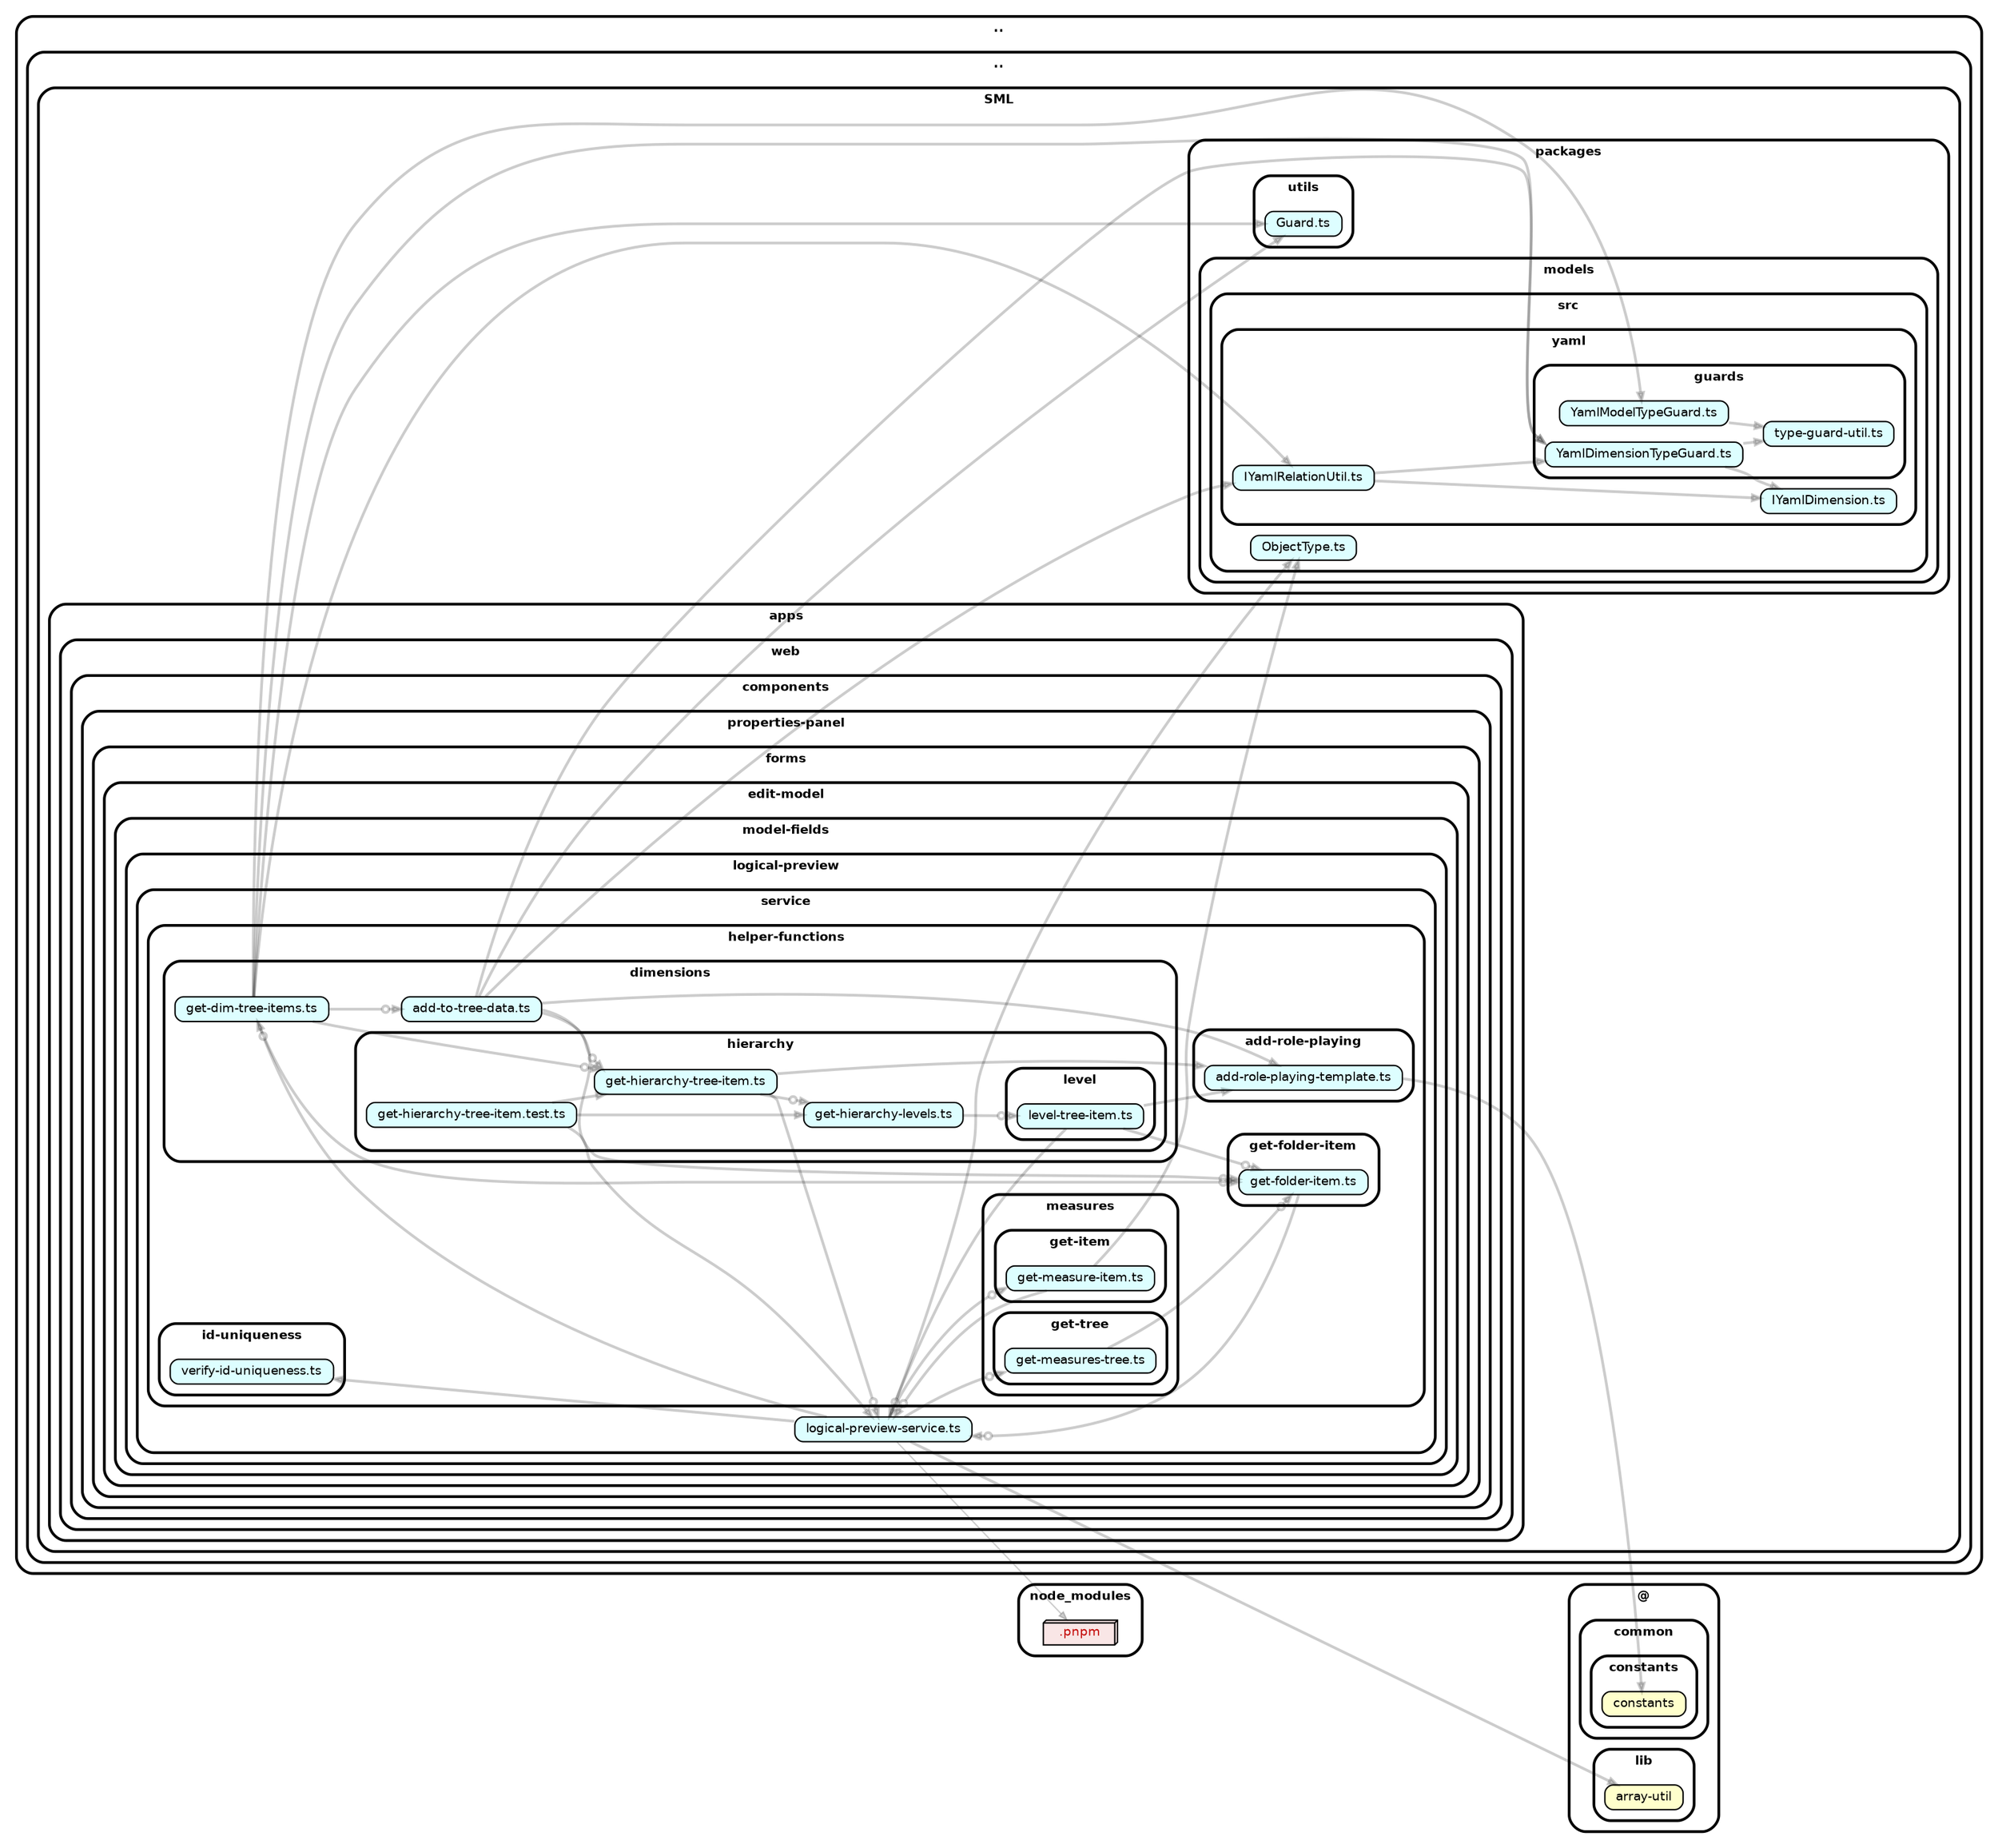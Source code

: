 strict digraph "dependency-cruiser output"{
    rankdir="LR" splines="true" overlap="false" nodesep="0.16" ranksep="0.18" fontname="Helvetica-bold" fontsize="9" style="rounded,bold,filled" fillcolor="#ffffff" compound="true"
    node [shape="box" style="rounded, filled" height="0.2" color="black" fillcolor="#ffffcc" fontcolor="black" fontname="Helvetica" fontsize="9"]
    edge [arrowhead="normal" arrowsize="0.6" penwidth="2.0" color="#00000033" fontname="Helvetica" fontsize="9"]

    subgraph "cluster_.." {label=".." subgraph "cluster_../.." {label=".." subgraph "cluster_../../SML" {label="SML" subgraph "cluster_../../SML/apps" {label="apps" subgraph "cluster_../../SML/apps/web" {label="web" subgraph "cluster_../../SML/apps/web/components" {label="components" subgraph "cluster_../../SML/apps/web/components/properties-panel" {label="properties-panel" subgraph "cluster_../../SML/apps/web/components/properties-panel/forms" {label="forms" subgraph "cluster_../../SML/apps/web/components/properties-panel/forms/edit-model" {label="edit-model" subgraph "cluster_../../SML/apps/web/components/properties-panel/forms/edit-model/model-fields" {label="model-fields" subgraph "cluster_../../SML/apps/web/components/properties-panel/forms/edit-model/model-fields/logical-preview" {label="logical-preview" subgraph "cluster_../../SML/apps/web/components/properties-panel/forms/edit-model/model-fields/logical-preview/service" {label="service" subgraph "cluster_../../SML/apps/web/components/properties-panel/forms/edit-model/model-fields/logical-preview/service/helper-functions" {label="helper-functions" subgraph "cluster_../../SML/apps/web/components/properties-panel/forms/edit-model/model-fields/logical-preview/service/helper-functions/add-role-playing" {label="add-role-playing" "../../SML/apps/web/components/properties-panel/forms/edit-model/model-fields/logical-preview/service/helper-functions/add-role-playing/add-role-playing-template.ts" [label=<add-role-playing-template.ts> tooltip="add-role-playing-template.ts" URL="../../SML/apps/web/components/properties-panel/forms/edit-model/model-fields/logical-preview/service/helper-functions/add-role-playing/add-role-playing-template.ts" fillcolor="#ddfeff"] } } } } } } } } } } } } } }
    "../../SML/apps/web/components/properties-panel/forms/edit-model/model-fields/logical-preview/service/helper-functions/add-role-playing/add-role-playing-template.ts" -> "@/common/constants/constants"
    subgraph "cluster_.." {label=".." subgraph "cluster_../.." {label=".." subgraph "cluster_../../SML" {label="SML" subgraph "cluster_../../SML/apps" {label="apps" subgraph "cluster_../../SML/apps/web" {label="web" subgraph "cluster_../../SML/apps/web/components" {label="components" subgraph "cluster_../../SML/apps/web/components/properties-panel" {label="properties-panel" subgraph "cluster_../../SML/apps/web/components/properties-panel/forms" {label="forms" subgraph "cluster_../../SML/apps/web/components/properties-panel/forms/edit-model" {label="edit-model" subgraph "cluster_../../SML/apps/web/components/properties-panel/forms/edit-model/model-fields" {label="model-fields" subgraph "cluster_../../SML/apps/web/components/properties-panel/forms/edit-model/model-fields/logical-preview" {label="logical-preview" subgraph "cluster_../../SML/apps/web/components/properties-panel/forms/edit-model/model-fields/logical-preview/service" {label="service" subgraph "cluster_../../SML/apps/web/components/properties-panel/forms/edit-model/model-fields/logical-preview/service/helper-functions" {label="helper-functions" subgraph "cluster_../../SML/apps/web/components/properties-panel/forms/edit-model/model-fields/logical-preview/service/helper-functions/dimensions" {label="dimensions" "../../SML/apps/web/components/properties-panel/forms/edit-model/model-fields/logical-preview/service/helper-functions/dimensions/add-to-tree-data.ts" [label=<add-to-tree-data.ts> tooltip="add-to-tree-data.ts" URL="../../SML/apps/web/components/properties-panel/forms/edit-model/model-fields/logical-preview/service/helper-functions/dimensions/add-to-tree-data.ts" fillcolor="#ddfeff"] } } } } } } } } } } } } } }
    "../../SML/apps/web/components/properties-panel/forms/edit-model/model-fields/logical-preview/service/helper-functions/dimensions/add-to-tree-data.ts" -> "../../SML/apps/web/components/properties-panel/forms/edit-model/model-fields/logical-preview/service/helper-functions/add-role-playing/add-role-playing-template.ts"
    "../../SML/apps/web/components/properties-panel/forms/edit-model/model-fields/logical-preview/service/helper-functions/dimensions/add-to-tree-data.ts" -> "../../SML/apps/web/components/properties-panel/forms/edit-model/model-fields/logical-preview/service/helper-functions/get-folder-item/get-folder-item.ts" [arrowhead="normalnoneodot"]
    "../../SML/apps/web/components/properties-panel/forms/edit-model/model-fields/logical-preview/service/helper-functions/dimensions/add-to-tree-data.ts" -> "../../SML/apps/web/components/properties-panel/forms/edit-model/model-fields/logical-preview/service/helper-functions/dimensions/hierarchy/get-hierarchy-tree-item.ts" [arrowhead="normalnoneodot"]
    "../../SML/apps/web/components/properties-panel/forms/edit-model/model-fields/logical-preview/service/helper-functions/dimensions/add-to-tree-data.ts" -> "../../SML/packages/models/src/yaml/guards/YamlDimensionTypeGuard.ts"
    "../../SML/apps/web/components/properties-panel/forms/edit-model/model-fields/logical-preview/service/helper-functions/dimensions/add-to-tree-data.ts" -> "../../SML/packages/models/src/yaml/IYamlRelationUtil.ts"
    "../../SML/apps/web/components/properties-panel/forms/edit-model/model-fields/logical-preview/service/helper-functions/dimensions/add-to-tree-data.ts" -> "../../SML/packages/utils/Guard.ts"
    subgraph "cluster_.." {label=".." subgraph "cluster_../.." {label=".." subgraph "cluster_../../SML" {label="SML" subgraph "cluster_../../SML/apps" {label="apps" subgraph "cluster_../../SML/apps/web" {label="web" subgraph "cluster_../../SML/apps/web/components" {label="components" subgraph "cluster_../../SML/apps/web/components/properties-panel" {label="properties-panel" subgraph "cluster_../../SML/apps/web/components/properties-panel/forms" {label="forms" subgraph "cluster_../../SML/apps/web/components/properties-panel/forms/edit-model" {label="edit-model" subgraph "cluster_../../SML/apps/web/components/properties-panel/forms/edit-model/model-fields" {label="model-fields" subgraph "cluster_../../SML/apps/web/components/properties-panel/forms/edit-model/model-fields/logical-preview" {label="logical-preview" subgraph "cluster_../../SML/apps/web/components/properties-panel/forms/edit-model/model-fields/logical-preview/service" {label="service" subgraph "cluster_../../SML/apps/web/components/properties-panel/forms/edit-model/model-fields/logical-preview/service/helper-functions" {label="helper-functions" subgraph "cluster_../../SML/apps/web/components/properties-panel/forms/edit-model/model-fields/logical-preview/service/helper-functions/dimensions" {label="dimensions" "../../SML/apps/web/components/properties-panel/forms/edit-model/model-fields/logical-preview/service/helper-functions/dimensions/get-dim-tree-items.ts" [label=<get-dim-tree-items.ts> tooltip="get-dim-tree-items.ts" URL="../../SML/apps/web/components/properties-panel/forms/edit-model/model-fields/logical-preview/service/helper-functions/dimensions/get-dim-tree-items.ts" fillcolor="#ddfeff"] } } } } } } } } } } } } } }
    "../../SML/apps/web/components/properties-panel/forms/edit-model/model-fields/logical-preview/service/helper-functions/dimensions/get-dim-tree-items.ts" -> "../../SML/apps/web/components/properties-panel/forms/edit-model/model-fields/logical-preview/service/helper-functions/get-folder-item/get-folder-item.ts" [arrowhead="normalnoneodot"]
    "../../SML/apps/web/components/properties-panel/forms/edit-model/model-fields/logical-preview/service/helper-functions/dimensions/get-dim-tree-items.ts" -> "../../SML/apps/web/components/properties-panel/forms/edit-model/model-fields/logical-preview/service/helper-functions/dimensions/add-to-tree-data.ts" [arrowhead="normalnoneodot"]
    "../../SML/apps/web/components/properties-panel/forms/edit-model/model-fields/logical-preview/service/helper-functions/dimensions/get-dim-tree-items.ts" -> "../../SML/apps/web/components/properties-panel/forms/edit-model/model-fields/logical-preview/service/helper-functions/dimensions/hierarchy/get-hierarchy-tree-item.ts" [arrowhead="normalnoneodot"]
    "../../SML/apps/web/components/properties-panel/forms/edit-model/model-fields/logical-preview/service/helper-functions/dimensions/get-dim-tree-items.ts" -> "../../SML/packages/models/src/yaml/guards/YamlDimensionTypeGuard.ts"
    "../../SML/apps/web/components/properties-panel/forms/edit-model/model-fields/logical-preview/service/helper-functions/dimensions/get-dim-tree-items.ts" -> "../../SML/packages/models/src/yaml/guards/YamlModelTypeGuard.ts"
    "../../SML/apps/web/components/properties-panel/forms/edit-model/model-fields/logical-preview/service/helper-functions/dimensions/get-dim-tree-items.ts" -> "../../SML/packages/models/src/yaml/IYamlRelationUtil.ts"
    "../../SML/apps/web/components/properties-panel/forms/edit-model/model-fields/logical-preview/service/helper-functions/dimensions/get-dim-tree-items.ts" -> "../../SML/packages/utils/Guard.ts"
    subgraph "cluster_.." {label=".." subgraph "cluster_../.." {label=".." subgraph "cluster_../../SML" {label="SML" subgraph "cluster_../../SML/apps" {label="apps" subgraph "cluster_../../SML/apps/web" {label="web" subgraph "cluster_../../SML/apps/web/components" {label="components" subgraph "cluster_../../SML/apps/web/components/properties-panel" {label="properties-panel" subgraph "cluster_../../SML/apps/web/components/properties-panel/forms" {label="forms" subgraph "cluster_../../SML/apps/web/components/properties-panel/forms/edit-model" {label="edit-model" subgraph "cluster_../../SML/apps/web/components/properties-panel/forms/edit-model/model-fields" {label="model-fields" subgraph "cluster_../../SML/apps/web/components/properties-panel/forms/edit-model/model-fields/logical-preview" {label="logical-preview" subgraph "cluster_../../SML/apps/web/components/properties-panel/forms/edit-model/model-fields/logical-preview/service" {label="service" subgraph "cluster_../../SML/apps/web/components/properties-panel/forms/edit-model/model-fields/logical-preview/service/helper-functions" {label="helper-functions" subgraph "cluster_../../SML/apps/web/components/properties-panel/forms/edit-model/model-fields/logical-preview/service/helper-functions/dimensions" {label="dimensions" subgraph "cluster_../../SML/apps/web/components/properties-panel/forms/edit-model/model-fields/logical-preview/service/helper-functions/dimensions/hierarchy" {label="hierarchy" "../../SML/apps/web/components/properties-panel/forms/edit-model/model-fields/logical-preview/service/helper-functions/dimensions/hierarchy/get-hierarchy-levels.ts" [label=<get-hierarchy-levels.ts> tooltip="get-hierarchy-levels.ts" URL="../../SML/apps/web/components/properties-panel/forms/edit-model/model-fields/logical-preview/service/helper-functions/dimensions/hierarchy/get-hierarchy-levels.ts" fillcolor="#ddfeff"] } } } } } } } } } } } } } } }
    "../../SML/apps/web/components/properties-panel/forms/edit-model/model-fields/logical-preview/service/helper-functions/dimensions/hierarchy/get-hierarchy-levels.ts" -> "../../SML/apps/web/components/properties-panel/forms/edit-model/model-fields/logical-preview/service/helper-functions/dimensions/hierarchy/level/level-tree-item.ts" [arrowhead="normalnoneodot"]
    subgraph "cluster_.." {label=".." subgraph "cluster_../.." {label=".." subgraph "cluster_../../SML" {label="SML" subgraph "cluster_../../SML/apps" {label="apps" subgraph "cluster_../../SML/apps/web" {label="web" subgraph "cluster_../../SML/apps/web/components" {label="components" subgraph "cluster_../../SML/apps/web/components/properties-panel" {label="properties-panel" subgraph "cluster_../../SML/apps/web/components/properties-panel/forms" {label="forms" subgraph "cluster_../../SML/apps/web/components/properties-panel/forms/edit-model" {label="edit-model" subgraph "cluster_../../SML/apps/web/components/properties-panel/forms/edit-model/model-fields" {label="model-fields" subgraph "cluster_../../SML/apps/web/components/properties-panel/forms/edit-model/model-fields/logical-preview" {label="logical-preview" subgraph "cluster_../../SML/apps/web/components/properties-panel/forms/edit-model/model-fields/logical-preview/service" {label="service" subgraph "cluster_../../SML/apps/web/components/properties-panel/forms/edit-model/model-fields/logical-preview/service/helper-functions" {label="helper-functions" subgraph "cluster_../../SML/apps/web/components/properties-panel/forms/edit-model/model-fields/logical-preview/service/helper-functions/dimensions" {label="dimensions" subgraph "cluster_../../SML/apps/web/components/properties-panel/forms/edit-model/model-fields/logical-preview/service/helper-functions/dimensions/hierarchy" {label="hierarchy" "../../SML/apps/web/components/properties-panel/forms/edit-model/model-fields/logical-preview/service/helper-functions/dimensions/hierarchy/get-hierarchy-tree-item.test.ts" [label=<get-hierarchy-tree-item.test.ts> tooltip="get-hierarchy-tree-item.test.ts" URL="../../SML/apps/web/components/properties-panel/forms/edit-model/model-fields/logical-preview/service/helper-functions/dimensions/hierarchy/get-hierarchy-tree-item.test.ts" fillcolor="#ddfeff"] } } } } } } } } } } } } } } }
    "../../SML/apps/web/components/properties-panel/forms/edit-model/model-fields/logical-preview/service/helper-functions/dimensions/hierarchy/get-hierarchy-tree-item.test.ts" -> "../../SML/apps/web/components/properties-panel/forms/edit-model/model-fields/logical-preview/service/logical-preview-service.ts"
    "../../SML/apps/web/components/properties-panel/forms/edit-model/model-fields/logical-preview/service/helper-functions/dimensions/hierarchy/get-hierarchy-tree-item.test.ts" -> "../../SML/apps/web/components/properties-panel/forms/edit-model/model-fields/logical-preview/service/helper-functions/dimensions/hierarchy/get-hierarchy-levels.ts"
    "../../SML/apps/web/components/properties-panel/forms/edit-model/model-fields/logical-preview/service/helper-functions/dimensions/hierarchy/get-hierarchy-tree-item.test.ts" -> "../../SML/apps/web/components/properties-panel/forms/edit-model/model-fields/logical-preview/service/helper-functions/dimensions/hierarchy/get-hierarchy-tree-item.ts"
    subgraph "cluster_.." {label=".." subgraph "cluster_../.." {label=".." subgraph "cluster_../../SML" {label="SML" subgraph "cluster_../../SML/apps" {label="apps" subgraph "cluster_../../SML/apps/web" {label="web" subgraph "cluster_../../SML/apps/web/components" {label="components" subgraph "cluster_../../SML/apps/web/components/properties-panel" {label="properties-panel" subgraph "cluster_../../SML/apps/web/components/properties-panel/forms" {label="forms" subgraph "cluster_../../SML/apps/web/components/properties-panel/forms/edit-model" {label="edit-model" subgraph "cluster_../../SML/apps/web/components/properties-panel/forms/edit-model/model-fields" {label="model-fields" subgraph "cluster_../../SML/apps/web/components/properties-panel/forms/edit-model/model-fields/logical-preview" {label="logical-preview" subgraph "cluster_../../SML/apps/web/components/properties-panel/forms/edit-model/model-fields/logical-preview/service" {label="service" subgraph "cluster_../../SML/apps/web/components/properties-panel/forms/edit-model/model-fields/logical-preview/service/helper-functions" {label="helper-functions" subgraph "cluster_../../SML/apps/web/components/properties-panel/forms/edit-model/model-fields/logical-preview/service/helper-functions/dimensions" {label="dimensions" subgraph "cluster_../../SML/apps/web/components/properties-panel/forms/edit-model/model-fields/logical-preview/service/helper-functions/dimensions/hierarchy" {label="hierarchy" "../../SML/apps/web/components/properties-panel/forms/edit-model/model-fields/logical-preview/service/helper-functions/dimensions/hierarchy/get-hierarchy-tree-item.ts" [label=<get-hierarchy-tree-item.ts> tooltip="get-hierarchy-tree-item.ts" URL="../../SML/apps/web/components/properties-panel/forms/edit-model/model-fields/logical-preview/service/helper-functions/dimensions/hierarchy/get-hierarchy-tree-item.ts" fillcolor="#ddfeff"] } } } } } } } } } } } } } } }
    "../../SML/apps/web/components/properties-panel/forms/edit-model/model-fields/logical-preview/service/helper-functions/dimensions/hierarchy/get-hierarchy-tree-item.ts" -> "../../SML/apps/web/components/properties-panel/forms/edit-model/model-fields/logical-preview/service/logical-preview-service.ts" [arrowhead="normalnoneodot"]
    "../../SML/apps/web/components/properties-panel/forms/edit-model/model-fields/logical-preview/service/helper-functions/dimensions/hierarchy/get-hierarchy-tree-item.ts" -> "../../SML/apps/web/components/properties-panel/forms/edit-model/model-fields/logical-preview/service/helper-functions/add-role-playing/add-role-playing-template.ts"
    "../../SML/apps/web/components/properties-panel/forms/edit-model/model-fields/logical-preview/service/helper-functions/dimensions/hierarchy/get-hierarchy-tree-item.ts" -> "../../SML/apps/web/components/properties-panel/forms/edit-model/model-fields/logical-preview/service/helper-functions/dimensions/hierarchy/get-hierarchy-levels.ts" [arrowhead="normalnoneodot"]
    subgraph "cluster_.." {label=".." subgraph "cluster_../.." {label=".." subgraph "cluster_../../SML" {label="SML" subgraph "cluster_../../SML/apps" {label="apps" subgraph "cluster_../../SML/apps/web" {label="web" subgraph "cluster_../../SML/apps/web/components" {label="components" subgraph "cluster_../../SML/apps/web/components/properties-panel" {label="properties-panel" subgraph "cluster_../../SML/apps/web/components/properties-panel/forms" {label="forms" subgraph "cluster_../../SML/apps/web/components/properties-panel/forms/edit-model" {label="edit-model" subgraph "cluster_../../SML/apps/web/components/properties-panel/forms/edit-model/model-fields" {label="model-fields" subgraph "cluster_../../SML/apps/web/components/properties-panel/forms/edit-model/model-fields/logical-preview" {label="logical-preview" subgraph "cluster_../../SML/apps/web/components/properties-panel/forms/edit-model/model-fields/logical-preview/service" {label="service" subgraph "cluster_../../SML/apps/web/components/properties-panel/forms/edit-model/model-fields/logical-preview/service/helper-functions" {label="helper-functions" subgraph "cluster_../../SML/apps/web/components/properties-panel/forms/edit-model/model-fields/logical-preview/service/helper-functions/dimensions" {label="dimensions" subgraph "cluster_../../SML/apps/web/components/properties-panel/forms/edit-model/model-fields/logical-preview/service/helper-functions/dimensions/hierarchy" {label="hierarchy" subgraph "cluster_../../SML/apps/web/components/properties-panel/forms/edit-model/model-fields/logical-preview/service/helper-functions/dimensions/hierarchy/level" {label="level" "../../SML/apps/web/components/properties-panel/forms/edit-model/model-fields/logical-preview/service/helper-functions/dimensions/hierarchy/level/level-tree-item.ts" [label=<level-tree-item.ts> tooltip="level-tree-item.ts" URL="../../SML/apps/web/components/properties-panel/forms/edit-model/model-fields/logical-preview/service/helper-functions/dimensions/hierarchy/level/level-tree-item.ts" fillcolor="#ddfeff"] } } } } } } } } } } } } } } } }
    "../../SML/apps/web/components/properties-panel/forms/edit-model/model-fields/logical-preview/service/helper-functions/dimensions/hierarchy/level/level-tree-item.ts" -> "../../SML/apps/web/components/properties-panel/forms/edit-model/model-fields/logical-preview/service/logical-preview-service.ts" [arrowhead="normalnoneodot"]
    "../../SML/apps/web/components/properties-panel/forms/edit-model/model-fields/logical-preview/service/helper-functions/dimensions/hierarchy/level/level-tree-item.ts" -> "../../SML/apps/web/components/properties-panel/forms/edit-model/model-fields/logical-preview/service/helper-functions/add-role-playing/add-role-playing-template.ts"
    "../../SML/apps/web/components/properties-panel/forms/edit-model/model-fields/logical-preview/service/helper-functions/dimensions/hierarchy/level/level-tree-item.ts" -> "../../SML/apps/web/components/properties-panel/forms/edit-model/model-fields/logical-preview/service/helper-functions/get-folder-item/get-folder-item.ts" [arrowhead="normalnoneodot"]
    subgraph "cluster_.." {label=".." subgraph "cluster_../.." {label=".." subgraph "cluster_../../SML" {label="SML" subgraph "cluster_../../SML/apps" {label="apps" subgraph "cluster_../../SML/apps/web" {label="web" subgraph "cluster_../../SML/apps/web/components" {label="components" subgraph "cluster_../../SML/apps/web/components/properties-panel" {label="properties-panel" subgraph "cluster_../../SML/apps/web/components/properties-panel/forms" {label="forms" subgraph "cluster_../../SML/apps/web/components/properties-panel/forms/edit-model" {label="edit-model" subgraph "cluster_../../SML/apps/web/components/properties-panel/forms/edit-model/model-fields" {label="model-fields" subgraph "cluster_../../SML/apps/web/components/properties-panel/forms/edit-model/model-fields/logical-preview" {label="logical-preview" subgraph "cluster_../../SML/apps/web/components/properties-panel/forms/edit-model/model-fields/logical-preview/service" {label="service" subgraph "cluster_../../SML/apps/web/components/properties-panel/forms/edit-model/model-fields/logical-preview/service/helper-functions" {label="helper-functions" subgraph "cluster_../../SML/apps/web/components/properties-panel/forms/edit-model/model-fields/logical-preview/service/helper-functions/get-folder-item" {label="get-folder-item" "../../SML/apps/web/components/properties-panel/forms/edit-model/model-fields/logical-preview/service/helper-functions/get-folder-item/get-folder-item.ts" [label=<get-folder-item.ts> tooltip="get-folder-item.ts" URL="../../SML/apps/web/components/properties-panel/forms/edit-model/model-fields/logical-preview/service/helper-functions/get-folder-item/get-folder-item.ts" fillcolor="#ddfeff"] } } } } } } } } } } } } } }
    "../../SML/apps/web/components/properties-panel/forms/edit-model/model-fields/logical-preview/service/helper-functions/get-folder-item/get-folder-item.ts" -> "../../SML/apps/web/components/properties-panel/forms/edit-model/model-fields/logical-preview/service/logical-preview-service.ts" [arrowhead="normalnoneodot"]
    subgraph "cluster_.." {label=".." subgraph "cluster_../.." {label=".." subgraph "cluster_../../SML" {label="SML" subgraph "cluster_../../SML/apps" {label="apps" subgraph "cluster_../../SML/apps/web" {label="web" subgraph "cluster_../../SML/apps/web/components" {label="components" subgraph "cluster_../../SML/apps/web/components/properties-panel" {label="properties-panel" subgraph "cluster_../../SML/apps/web/components/properties-panel/forms" {label="forms" subgraph "cluster_../../SML/apps/web/components/properties-panel/forms/edit-model" {label="edit-model" subgraph "cluster_../../SML/apps/web/components/properties-panel/forms/edit-model/model-fields" {label="model-fields" subgraph "cluster_../../SML/apps/web/components/properties-panel/forms/edit-model/model-fields/logical-preview" {label="logical-preview" subgraph "cluster_../../SML/apps/web/components/properties-panel/forms/edit-model/model-fields/logical-preview/service" {label="service" subgraph "cluster_../../SML/apps/web/components/properties-panel/forms/edit-model/model-fields/logical-preview/service/helper-functions" {label="helper-functions" subgraph "cluster_../../SML/apps/web/components/properties-panel/forms/edit-model/model-fields/logical-preview/service/helper-functions/id-uniqueness" {label="id-uniqueness" "../../SML/apps/web/components/properties-panel/forms/edit-model/model-fields/logical-preview/service/helper-functions/id-uniqueness/verify-id-uniqueness.ts" [label=<verify-id-uniqueness.ts> tooltip="verify-id-uniqueness.ts" URL="../../SML/apps/web/components/properties-panel/forms/edit-model/model-fields/logical-preview/service/helper-functions/id-uniqueness/verify-id-uniqueness.ts" fillcolor="#ddfeff"] } } } } } } } } } } } } } }
    subgraph "cluster_.." {label=".." subgraph "cluster_../.." {label=".." subgraph "cluster_../../SML" {label="SML" subgraph "cluster_../../SML/apps" {label="apps" subgraph "cluster_../../SML/apps/web" {label="web" subgraph "cluster_../../SML/apps/web/components" {label="components" subgraph "cluster_../../SML/apps/web/components/properties-panel" {label="properties-panel" subgraph "cluster_../../SML/apps/web/components/properties-panel/forms" {label="forms" subgraph "cluster_../../SML/apps/web/components/properties-panel/forms/edit-model" {label="edit-model" subgraph "cluster_../../SML/apps/web/components/properties-panel/forms/edit-model/model-fields" {label="model-fields" subgraph "cluster_../../SML/apps/web/components/properties-panel/forms/edit-model/model-fields/logical-preview" {label="logical-preview" subgraph "cluster_../../SML/apps/web/components/properties-panel/forms/edit-model/model-fields/logical-preview/service" {label="service" subgraph "cluster_../../SML/apps/web/components/properties-panel/forms/edit-model/model-fields/logical-preview/service/helper-functions" {label="helper-functions" subgraph "cluster_../../SML/apps/web/components/properties-panel/forms/edit-model/model-fields/logical-preview/service/helper-functions/measures" {label="measures" subgraph "cluster_../../SML/apps/web/components/properties-panel/forms/edit-model/model-fields/logical-preview/service/helper-functions/measures/get-item" {label="get-item" "../../SML/apps/web/components/properties-panel/forms/edit-model/model-fields/logical-preview/service/helper-functions/measures/get-item/get-measure-item.ts" [label=<get-measure-item.ts> tooltip="get-measure-item.ts" URL="../../SML/apps/web/components/properties-panel/forms/edit-model/model-fields/logical-preview/service/helper-functions/measures/get-item/get-measure-item.ts" fillcolor="#ddfeff"] } } } } } } } } } } } } } } }
    "../../SML/apps/web/components/properties-panel/forms/edit-model/model-fields/logical-preview/service/helper-functions/measures/get-item/get-measure-item.ts" -> "../../SML/apps/web/components/properties-panel/forms/edit-model/model-fields/logical-preview/service/logical-preview-service.ts" [arrowhead="normalnoneodot"]
    "../../SML/apps/web/components/properties-panel/forms/edit-model/model-fields/logical-preview/service/helper-functions/measures/get-item/get-measure-item.ts" -> "../../SML/packages/models/src/ObjectType.ts"
    subgraph "cluster_.." {label=".." subgraph "cluster_../.." {label=".." subgraph "cluster_../../SML" {label="SML" subgraph "cluster_../../SML/apps" {label="apps" subgraph "cluster_../../SML/apps/web" {label="web" subgraph "cluster_../../SML/apps/web/components" {label="components" subgraph "cluster_../../SML/apps/web/components/properties-panel" {label="properties-panel" subgraph "cluster_../../SML/apps/web/components/properties-panel/forms" {label="forms" subgraph "cluster_../../SML/apps/web/components/properties-panel/forms/edit-model" {label="edit-model" subgraph "cluster_../../SML/apps/web/components/properties-panel/forms/edit-model/model-fields" {label="model-fields" subgraph "cluster_../../SML/apps/web/components/properties-panel/forms/edit-model/model-fields/logical-preview" {label="logical-preview" subgraph "cluster_../../SML/apps/web/components/properties-panel/forms/edit-model/model-fields/logical-preview/service" {label="service" subgraph "cluster_../../SML/apps/web/components/properties-panel/forms/edit-model/model-fields/logical-preview/service/helper-functions" {label="helper-functions" subgraph "cluster_../../SML/apps/web/components/properties-panel/forms/edit-model/model-fields/logical-preview/service/helper-functions/measures" {label="measures" subgraph "cluster_../../SML/apps/web/components/properties-panel/forms/edit-model/model-fields/logical-preview/service/helper-functions/measures/get-tree" {label="get-tree" "../../SML/apps/web/components/properties-panel/forms/edit-model/model-fields/logical-preview/service/helper-functions/measures/get-tree/get-measures-tree.ts" [label=<get-measures-tree.ts> tooltip="get-measures-tree.ts" URL="../../SML/apps/web/components/properties-panel/forms/edit-model/model-fields/logical-preview/service/helper-functions/measures/get-tree/get-measures-tree.ts" fillcolor="#ddfeff"] } } } } } } } } } } } } } } }
    "../../SML/apps/web/components/properties-panel/forms/edit-model/model-fields/logical-preview/service/helper-functions/measures/get-tree/get-measures-tree.ts" -> "../../SML/apps/web/components/properties-panel/forms/edit-model/model-fields/logical-preview/service/helper-functions/get-folder-item/get-folder-item.ts" [arrowhead="normalnoneodot"]
    subgraph "cluster_.." {label=".." subgraph "cluster_../.." {label=".." subgraph "cluster_../../SML" {label="SML" subgraph "cluster_../../SML/apps" {label="apps" subgraph "cluster_../../SML/apps/web" {label="web" subgraph "cluster_../../SML/apps/web/components" {label="components" subgraph "cluster_../../SML/apps/web/components/properties-panel" {label="properties-panel" subgraph "cluster_../../SML/apps/web/components/properties-panel/forms" {label="forms" subgraph "cluster_../../SML/apps/web/components/properties-panel/forms/edit-model" {label="edit-model" subgraph "cluster_../../SML/apps/web/components/properties-panel/forms/edit-model/model-fields" {label="model-fields" subgraph "cluster_../../SML/apps/web/components/properties-panel/forms/edit-model/model-fields/logical-preview" {label="logical-preview" subgraph "cluster_../../SML/apps/web/components/properties-panel/forms/edit-model/model-fields/logical-preview/service" {label="service" "../../SML/apps/web/components/properties-panel/forms/edit-model/model-fields/logical-preview/service/logical-preview-service.ts" [label=<logical-preview-service.ts> tooltip="logical-preview-service.ts" URL="../../SML/apps/web/components/properties-panel/forms/edit-model/model-fields/logical-preview/service/logical-preview-service.ts" fillcolor="#ddfeff"] } } } } } } } } } } } }
    "../../SML/apps/web/components/properties-panel/forms/edit-model/model-fields/logical-preview/service/logical-preview-service.ts" -> "../../SML/apps/web/components/properties-panel/forms/edit-model/model-fields/logical-preview/service/helper-functions/dimensions/get-dim-tree-items.ts" [arrowhead="normalnoneodot"]
    "../../SML/apps/web/components/properties-panel/forms/edit-model/model-fields/logical-preview/service/logical-preview-service.ts" -> "../../SML/apps/web/components/properties-panel/forms/edit-model/model-fields/logical-preview/service/helper-functions/id-uniqueness/verify-id-uniqueness.ts"
    "../../SML/apps/web/components/properties-panel/forms/edit-model/model-fields/logical-preview/service/logical-preview-service.ts" -> "../../SML/apps/web/components/properties-panel/forms/edit-model/model-fields/logical-preview/service/helper-functions/measures/get-item/get-measure-item.ts" [arrowhead="normalnoneodot"]
    "../../SML/apps/web/components/properties-panel/forms/edit-model/model-fields/logical-preview/service/logical-preview-service.ts" -> "../../SML/apps/web/components/properties-panel/forms/edit-model/model-fields/logical-preview/service/helper-functions/measures/get-tree/get-measures-tree.ts" [arrowhead="normalnoneodot"]
    "../../SML/apps/web/components/properties-panel/forms/edit-model/model-fields/logical-preview/service/logical-preview-service.ts" -> "@/lib/array-util"
    "../../SML/apps/web/components/properties-panel/forms/edit-model/model-fields/logical-preview/service/logical-preview-service.ts" -> "node_modules/.pnpm" [penwidth="1.0"]
    "../../SML/apps/web/components/properties-panel/forms/edit-model/model-fields/logical-preview/service/logical-preview-service.ts" -> "../../SML/packages/models/src/ObjectType.ts"
    subgraph "cluster_.." {label=".." subgraph "cluster_../.." {label=".." subgraph "cluster_../../SML" {label="SML" subgraph "cluster_../../SML/packages" {label="packages" subgraph "cluster_../../SML/packages/models" {label="models" subgraph "cluster_../../SML/packages/models/src" {label="src" "../../SML/packages/models/src/ObjectType.ts" [label=<ObjectType.ts> tooltip="ObjectType.ts" URL="../../SML/packages/models/src/ObjectType.ts" fillcolor="#ddfeff"] } } } } } }
    subgraph "cluster_.." {label=".." subgraph "cluster_../.." {label=".." subgraph "cluster_../../SML" {label="SML" subgraph "cluster_../../SML/packages" {label="packages" subgraph "cluster_../../SML/packages/models" {label="models" subgraph "cluster_../../SML/packages/models/src" {label="src" subgraph "cluster_../../SML/packages/models/src/yaml" {label="yaml" "../../SML/packages/models/src/yaml/IYamlDimension.ts" [label=<IYamlDimension.ts> tooltip="IYamlDimension.ts" URL="../../SML/packages/models/src/yaml/IYamlDimension.ts" fillcolor="#ddfeff"] } } } } } } }
    subgraph "cluster_.." {label=".." subgraph "cluster_../.." {label=".." subgraph "cluster_../../SML" {label="SML" subgraph "cluster_../../SML/packages" {label="packages" subgraph "cluster_../../SML/packages/models" {label="models" subgraph "cluster_../../SML/packages/models/src" {label="src" subgraph "cluster_../../SML/packages/models/src/yaml" {label="yaml" "../../SML/packages/models/src/yaml/IYamlRelationUtil.ts" [label=<IYamlRelationUtil.ts> tooltip="IYamlRelationUtil.ts" URL="../../SML/packages/models/src/yaml/IYamlRelationUtil.ts" fillcolor="#ddfeff"] } } } } } } }
    "../../SML/packages/models/src/yaml/IYamlRelationUtil.ts" -> "../../SML/packages/models/src/yaml/guards/YamlDimensionTypeGuard.ts"
    "../../SML/packages/models/src/yaml/IYamlRelationUtil.ts" -> "../../SML/packages/models/src/yaml/IYamlDimension.ts"
    subgraph "cluster_.." {label=".." subgraph "cluster_../.." {label=".." subgraph "cluster_../../SML" {label="SML" subgraph "cluster_../../SML/packages" {label="packages" subgraph "cluster_../../SML/packages/models" {label="models" subgraph "cluster_../../SML/packages/models/src" {label="src" subgraph "cluster_../../SML/packages/models/src/yaml" {label="yaml" subgraph "cluster_../../SML/packages/models/src/yaml/guards" {label="guards" "../../SML/packages/models/src/yaml/guards/YamlDimensionTypeGuard.ts" [label=<YamlDimensionTypeGuard.ts> tooltip="YamlDimensionTypeGuard.ts" URL="../../SML/packages/models/src/yaml/guards/YamlDimensionTypeGuard.ts" fillcolor="#ddfeff"] } } } } } } } }
    "../../SML/packages/models/src/yaml/guards/YamlDimensionTypeGuard.ts" -> "../../SML/packages/models/src/yaml/IYamlDimension.ts"
    "../../SML/packages/models/src/yaml/guards/YamlDimensionTypeGuard.ts" -> "../../SML/packages/models/src/yaml/guards/type-guard-util.ts"
    subgraph "cluster_.." {label=".." subgraph "cluster_../.." {label=".." subgraph "cluster_../../SML" {label="SML" subgraph "cluster_../../SML/packages" {label="packages" subgraph "cluster_../../SML/packages/models" {label="models" subgraph "cluster_../../SML/packages/models/src" {label="src" subgraph "cluster_../../SML/packages/models/src/yaml" {label="yaml" subgraph "cluster_../../SML/packages/models/src/yaml/guards" {label="guards" "../../SML/packages/models/src/yaml/guards/YamlModelTypeGuard.ts" [label=<YamlModelTypeGuard.ts> tooltip="YamlModelTypeGuard.ts" URL="../../SML/packages/models/src/yaml/guards/YamlModelTypeGuard.ts" fillcolor="#ddfeff"] } } } } } } } }
    "../../SML/packages/models/src/yaml/guards/YamlModelTypeGuard.ts" -> "../../SML/packages/models/src/yaml/guards/type-guard-util.ts"
    subgraph "cluster_.." {label=".." subgraph "cluster_../.." {label=".." subgraph "cluster_../../SML" {label="SML" subgraph "cluster_../../SML/packages" {label="packages" subgraph "cluster_../../SML/packages/models" {label="models" subgraph "cluster_../../SML/packages/models/src" {label="src" subgraph "cluster_../../SML/packages/models/src/yaml" {label="yaml" subgraph "cluster_../../SML/packages/models/src/yaml/guards" {label="guards" "../../SML/packages/models/src/yaml/guards/type-guard-util.ts" [label=<type-guard-util.ts> tooltip="type-guard-util.ts" URL="../../SML/packages/models/src/yaml/guards/type-guard-util.ts" fillcolor="#ddfeff"] } } } } } } } }
    subgraph "cluster_.." {label=".." subgraph "cluster_../.." {label=".." subgraph "cluster_../../SML" {label="SML" subgraph "cluster_../../SML/packages" {label="packages" subgraph "cluster_../../SML/packages/utils" {label="utils" "../../SML/packages/utils/Guard.ts" [label=<Guard.ts> tooltip="Guard.ts" URL="../../SML/packages/utils/Guard.ts" fillcolor="#ddfeff"] } } } } }
    subgraph "cluster_@" {label="@" subgraph "cluster_@/common" {label="common" subgraph "cluster_@/common/constants" {label="constants" "@/common/constants/constants" [label=<constants> tooltip="constants" ] } } }
    subgraph "cluster_@" {label="@" subgraph "cluster_@/lib" {label="lib" "@/lib/array-util" [label=<array-util> tooltip="array-util" ] } }
    subgraph "cluster_node_modules" {label="node_modules" "node_modules/.pnpm" [label=<.pnpm> tooltip=".pnpm" URL="https://www.npmjs.com/package/.pnpm" shape="box3d" fillcolor="#c40b0a1a" fontcolor="#c40b0a"] }
}
